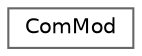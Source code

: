 digraph "Graphical Class Hierarchy"
{
 // LATEX_PDF_SIZE
  bgcolor="transparent";
  edge [fontname=Helvetica,fontsize=10,labelfontname=Helvetica,labelfontsize=10];
  node [fontname=Helvetica,fontsize=10,shape=box,height=0.2,width=0.4];
  rankdir="LR";
  Node0 [id="Node000000",label="ComMod",height=0.2,width=0.4,color="grey40", fillcolor="white", style="filled",URL="$class_com_mod.html",tooltip="The ComMod class duplicates the data structures in the Fortran COMMOD module defined in MOD...."];
}
